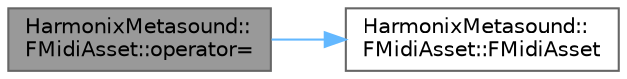 digraph "HarmonixMetasound::FMidiAsset::operator="
{
 // INTERACTIVE_SVG=YES
 // LATEX_PDF_SIZE
  bgcolor="transparent";
  edge [fontname=Helvetica,fontsize=10,labelfontname=Helvetica,labelfontsize=10];
  node [fontname=Helvetica,fontsize=10,shape=box,height=0.2,width=0.4];
  rankdir="LR";
  Node1 [id="Node000001",label="HarmonixMetasound::\lFMidiAsset::operator=",height=0.2,width=0.4,color="gray40", fillcolor="grey60", style="filled", fontcolor="black",tooltip=" "];
  Node1 -> Node2 [id="edge1_Node000001_Node000002",color="steelblue1",style="solid",tooltip=" "];
  Node2 [id="Node000002",label="HarmonixMetasound::\lFMidiAsset::FMidiAsset",height=0.2,width=0.4,color="grey40", fillcolor="white", style="filled",URL="$d3/dec/classHarmonixMetasound_1_1FMidiAsset.html#a32f2c6132be6d6cf28630d98e5280e9d",tooltip=" "];
}
